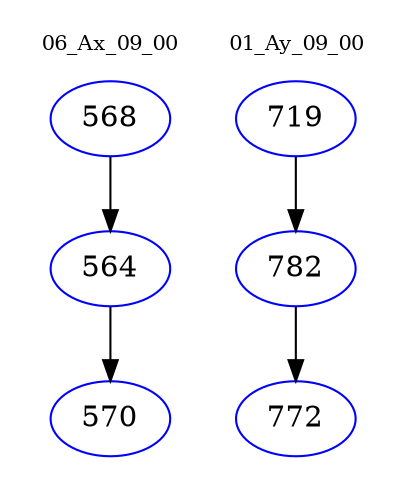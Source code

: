 digraph{
subgraph cluster_0 {
color = white
label = "06_Ax_09_00";
fontsize=10;
T0_568 [label="568", color="blue"]
T0_568 -> T0_564 [color="black"]
T0_564 [label="564", color="blue"]
T0_564 -> T0_570 [color="black"]
T0_570 [label="570", color="blue"]
}
subgraph cluster_1 {
color = white
label = "01_Ay_09_00";
fontsize=10;
T1_719 [label="719", color="blue"]
T1_719 -> T1_782 [color="black"]
T1_782 [label="782", color="blue"]
T1_782 -> T1_772 [color="black"]
T1_772 [label="772", color="blue"]
}
}
